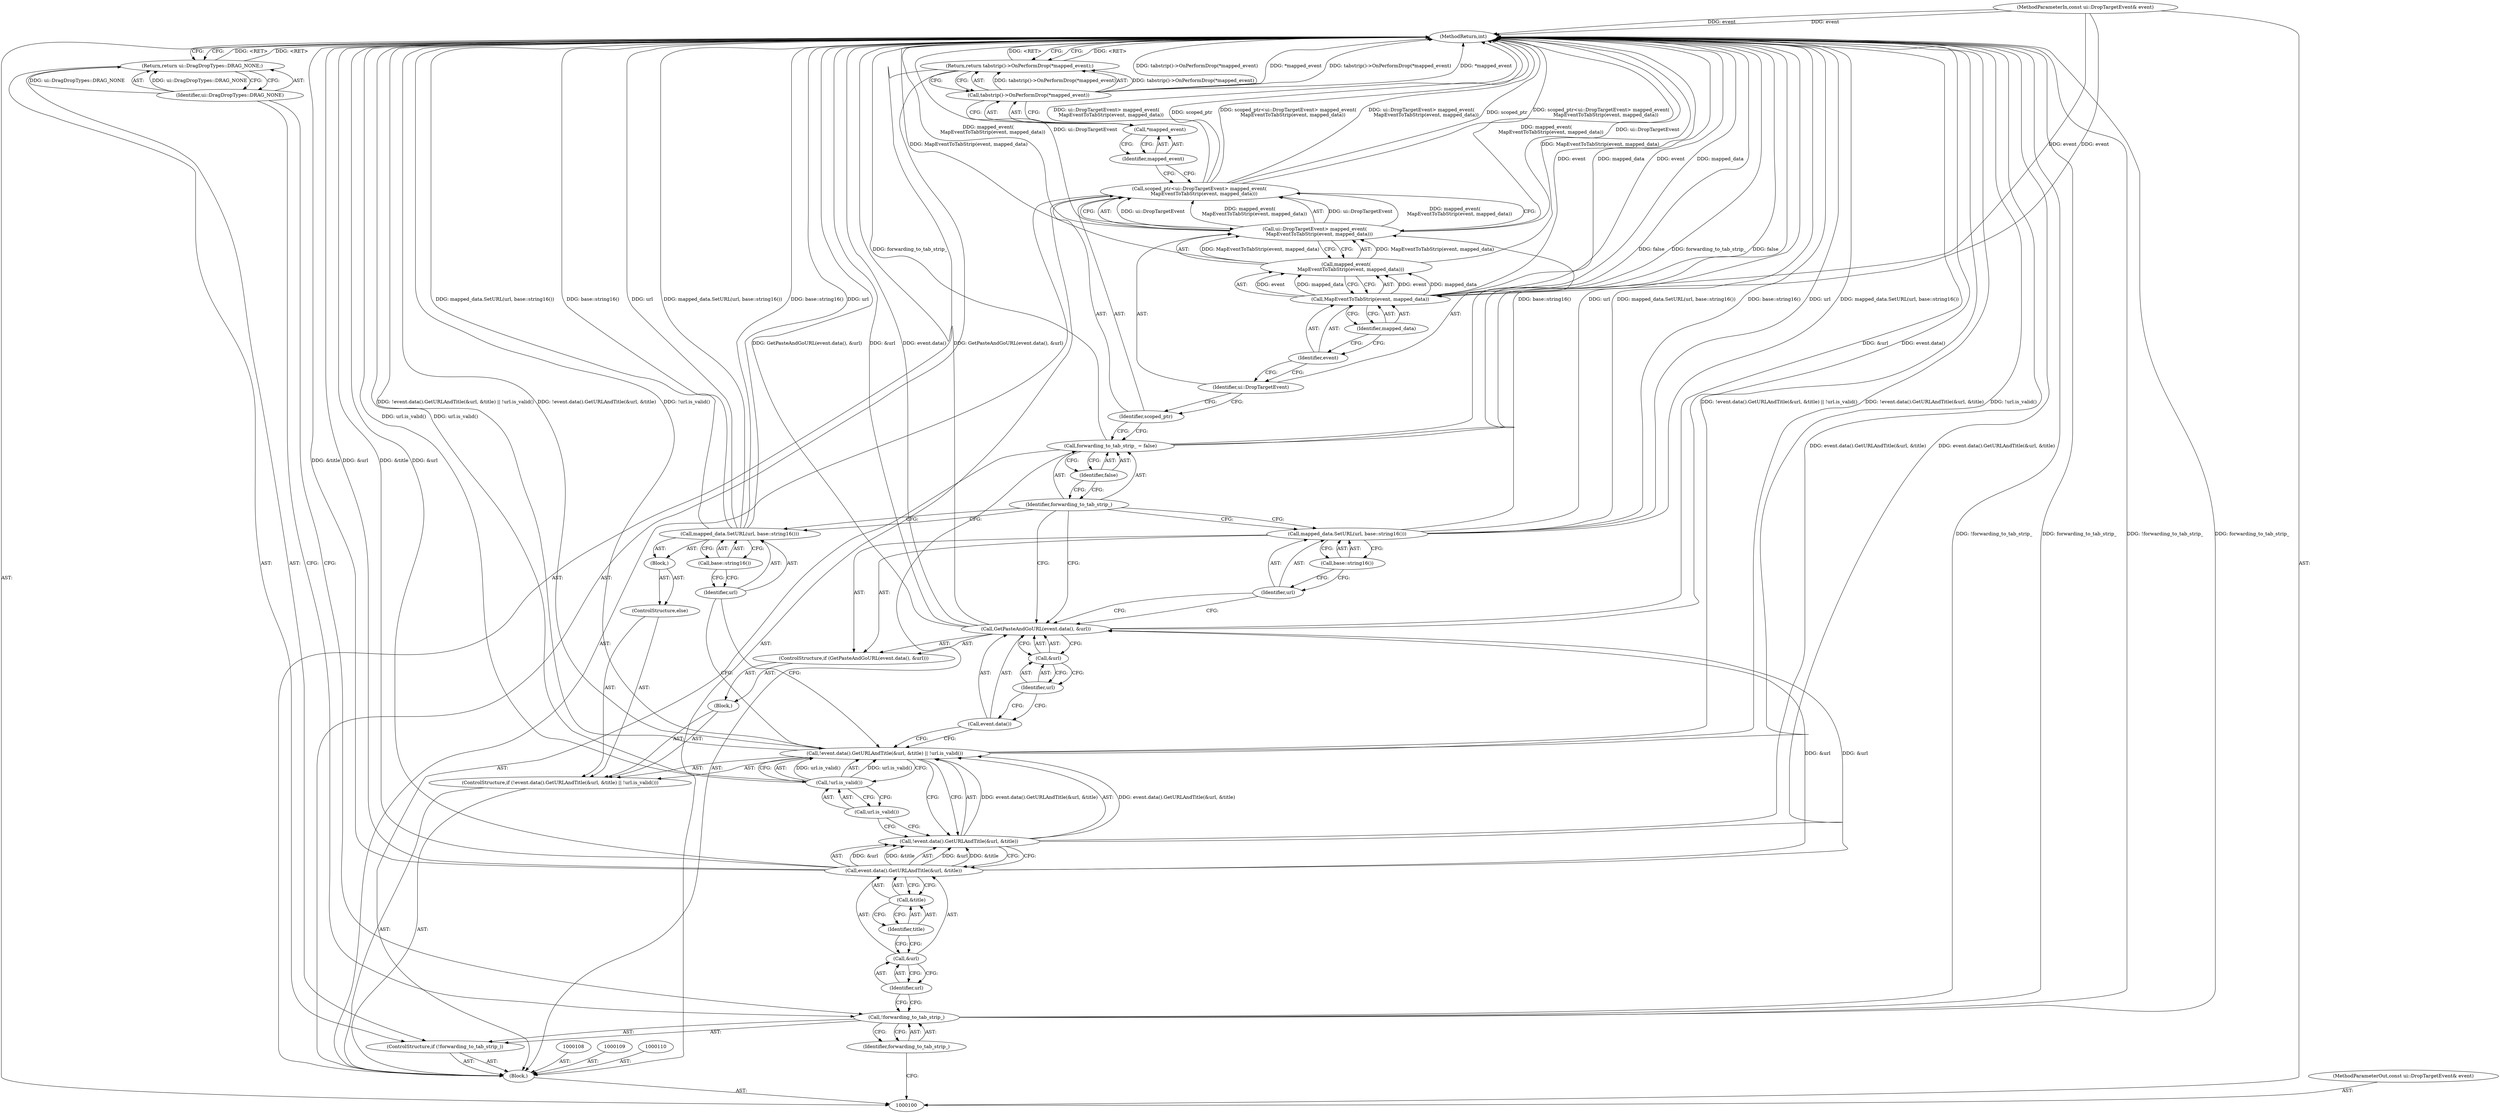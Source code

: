 digraph "1_Chrome_1161a49d663dd395bd639549c2dfe7324f847938_0" {
"1000150" [label="(MethodReturn,int)"];
"1000101" [label="(MethodParameterIn,const ui::DropTargetEvent& event)"];
"1000228" [label="(MethodParameterOut,const ui::DropTargetEvent& event)"];
"1000102" [label="(Block,)"];
"1000128" [label="(Identifier,url)"];
"1000129" [label="(Call,base::string16())"];
"1000127" [label="(Call,mapped_data.SetURL(url, base::string16()))"];
"1000130" [label="(ControlStructure,else)"];
"1000131" [label="(Block,)"];
"1000133" [label="(Identifier,url)"];
"1000134" [label="(Call,base::string16())"];
"1000132" [label="(Call,mapped_data.SetURL(url, base::string16()))"];
"1000135" [label="(Call,forwarding_to_tab_strip_ = false)"];
"1000136" [label="(Identifier,forwarding_to_tab_strip_)"];
"1000137" [label="(Identifier,false)"];
"1000140" [label="(Call,ui::DropTargetEvent> mapped_event(\n      MapEventToTabStrip(event, mapped_data)))"];
"1000141" [label="(Identifier,ui::DropTargetEvent)"];
"1000138" [label="(Call,scoped_ptr<ui::DropTargetEvent> mapped_event(\n      MapEventToTabStrip(event, mapped_data)))"];
"1000139" [label="(Identifier,scoped_ptr)"];
"1000142" [label="(Call,mapped_event(\n      MapEventToTabStrip(event, mapped_data)))"];
"1000144" [label="(Identifier,event)"];
"1000145" [label="(Identifier,mapped_data)"];
"1000143" [label="(Call,MapEventToTabStrip(event, mapped_data))"];
"1000146" [label="(Return,return tabstrip()->OnPerformDrop(*mapped_event);)"];
"1000148" [label="(Call,*mapped_event)"];
"1000149" [label="(Identifier,mapped_event)"];
"1000147" [label="(Call,tabstrip()->OnPerformDrop(*mapped_event))"];
"1000103" [label="(ControlStructure,if (!forwarding_to_tab_strip_))"];
"1000104" [label="(Call,!forwarding_to_tab_strip_)"];
"1000105" [label="(Identifier,forwarding_to_tab_strip_)"];
"1000107" [label="(Identifier,ui::DragDropTypes::DRAG_NONE)"];
"1000106" [label="(Return,return ui::DragDropTypes::DRAG_NONE;)"];
"1000111" [label="(ControlStructure,if (!event.data().GetURLAndTitle(&url, &title) || !url.is_valid()))"];
"1000115" [label="(Call,&url)"];
"1000116" [label="(Identifier,url)"];
"1000117" [label="(Call,&title)"];
"1000118" [label="(Identifier,title)"];
"1000119" [label="(Call,!url.is_valid())"];
"1000120" [label="(Call,url.is_valid())"];
"1000112" [label="(Call,!event.data().GetURLAndTitle(&url, &title) || !url.is_valid())"];
"1000113" [label="(Call,!event.data().GetURLAndTitle(&url, &title))"];
"1000121" [label="(Block,)"];
"1000114" [label="(Call,event.data().GetURLAndTitle(&url, &title))"];
"1000124" [label="(Call,event.data())"];
"1000125" [label="(Call,&url)"];
"1000126" [label="(Identifier,url)"];
"1000122" [label="(ControlStructure,if (GetPasteAndGoURL(event.data(), &url)))"];
"1000123" [label="(Call,GetPasteAndGoURL(event.data(), &url))"];
"1000150" -> "1000100"  [label="AST: "];
"1000150" -> "1000106"  [label="CFG: "];
"1000150" -> "1000146"  [label="CFG: "];
"1000146" -> "1000150"  [label="DDG: <RET>"];
"1000106" -> "1000150"  [label="DDG: <RET>"];
"1000114" -> "1000150"  [label="DDG: &title"];
"1000114" -> "1000150"  [label="DDG: &url"];
"1000140" -> "1000150"  [label="DDG: mapped_event(\n      MapEventToTabStrip(event, mapped_data))"];
"1000140" -> "1000150"  [label="DDG: ui::DropTargetEvent"];
"1000123" -> "1000150"  [label="DDG: &url"];
"1000123" -> "1000150"  [label="DDG: event.data()"];
"1000123" -> "1000150"  [label="DDG: GetPasteAndGoURL(event.data(), &url)"];
"1000104" -> "1000150"  [label="DDG: !forwarding_to_tab_strip_"];
"1000104" -> "1000150"  [label="DDG: forwarding_to_tab_strip_"];
"1000113" -> "1000150"  [label="DDG: event.data().GetURLAndTitle(&url, &title)"];
"1000138" -> "1000150"  [label="DDG: ui::DropTargetEvent> mapped_event(\n      MapEventToTabStrip(event, mapped_data))"];
"1000138" -> "1000150"  [label="DDG: scoped_ptr"];
"1000138" -> "1000150"  [label="DDG: scoped_ptr<ui::DropTargetEvent> mapped_event(\n      MapEventToTabStrip(event, mapped_data))"];
"1000147" -> "1000150"  [label="DDG: *mapped_event"];
"1000147" -> "1000150"  [label="DDG: tabstrip()->OnPerformDrop(*mapped_event)"];
"1000127" -> "1000150"  [label="DDG: mapped_data.SetURL(url, base::string16())"];
"1000127" -> "1000150"  [label="DDG: base::string16()"];
"1000127" -> "1000150"  [label="DDG: url"];
"1000112" -> "1000150"  [label="DDG: !url.is_valid()"];
"1000112" -> "1000150"  [label="DDG: !event.data().GetURLAndTitle(&url, &title) || !url.is_valid()"];
"1000112" -> "1000150"  [label="DDG: !event.data().GetURLAndTitle(&url, &title)"];
"1000135" -> "1000150"  [label="DDG: false"];
"1000135" -> "1000150"  [label="DDG: forwarding_to_tab_strip_"];
"1000132" -> "1000150"  [label="DDG: mapped_data.SetURL(url, base::string16())"];
"1000132" -> "1000150"  [label="DDG: base::string16()"];
"1000132" -> "1000150"  [label="DDG: url"];
"1000143" -> "1000150"  [label="DDG: event"];
"1000143" -> "1000150"  [label="DDG: mapped_data"];
"1000101" -> "1000150"  [label="DDG: event"];
"1000119" -> "1000150"  [label="DDG: url.is_valid()"];
"1000142" -> "1000150"  [label="DDG: MapEventToTabStrip(event, mapped_data)"];
"1000101" -> "1000100"  [label="AST: "];
"1000101" -> "1000150"  [label="DDG: event"];
"1000101" -> "1000143"  [label="DDG: event"];
"1000228" -> "1000100"  [label="AST: "];
"1000102" -> "1000100"  [label="AST: "];
"1000103" -> "1000102"  [label="AST: "];
"1000108" -> "1000102"  [label="AST: "];
"1000109" -> "1000102"  [label="AST: "];
"1000110" -> "1000102"  [label="AST: "];
"1000111" -> "1000102"  [label="AST: "];
"1000135" -> "1000102"  [label="AST: "];
"1000138" -> "1000102"  [label="AST: "];
"1000146" -> "1000102"  [label="AST: "];
"1000128" -> "1000127"  [label="AST: "];
"1000128" -> "1000123"  [label="CFG: "];
"1000129" -> "1000128"  [label="CFG: "];
"1000129" -> "1000127"  [label="AST: "];
"1000129" -> "1000128"  [label="CFG: "];
"1000127" -> "1000129"  [label="CFG: "];
"1000127" -> "1000122"  [label="AST: "];
"1000127" -> "1000129"  [label="CFG: "];
"1000128" -> "1000127"  [label="AST: "];
"1000129" -> "1000127"  [label="AST: "];
"1000136" -> "1000127"  [label="CFG: "];
"1000127" -> "1000150"  [label="DDG: mapped_data.SetURL(url, base::string16())"];
"1000127" -> "1000150"  [label="DDG: base::string16()"];
"1000127" -> "1000150"  [label="DDG: url"];
"1000130" -> "1000111"  [label="AST: "];
"1000131" -> "1000130"  [label="AST: "];
"1000131" -> "1000130"  [label="AST: "];
"1000132" -> "1000131"  [label="AST: "];
"1000133" -> "1000132"  [label="AST: "];
"1000133" -> "1000112"  [label="CFG: "];
"1000134" -> "1000133"  [label="CFG: "];
"1000134" -> "1000132"  [label="AST: "];
"1000134" -> "1000133"  [label="CFG: "];
"1000132" -> "1000134"  [label="CFG: "];
"1000132" -> "1000131"  [label="AST: "];
"1000132" -> "1000134"  [label="CFG: "];
"1000133" -> "1000132"  [label="AST: "];
"1000134" -> "1000132"  [label="AST: "];
"1000136" -> "1000132"  [label="CFG: "];
"1000132" -> "1000150"  [label="DDG: mapped_data.SetURL(url, base::string16())"];
"1000132" -> "1000150"  [label="DDG: base::string16()"];
"1000132" -> "1000150"  [label="DDG: url"];
"1000135" -> "1000102"  [label="AST: "];
"1000135" -> "1000137"  [label="CFG: "];
"1000136" -> "1000135"  [label="AST: "];
"1000137" -> "1000135"  [label="AST: "];
"1000139" -> "1000135"  [label="CFG: "];
"1000135" -> "1000150"  [label="DDG: false"];
"1000135" -> "1000150"  [label="DDG: forwarding_to_tab_strip_"];
"1000136" -> "1000135"  [label="AST: "];
"1000136" -> "1000127"  [label="CFG: "];
"1000136" -> "1000123"  [label="CFG: "];
"1000136" -> "1000132"  [label="CFG: "];
"1000137" -> "1000136"  [label="CFG: "];
"1000137" -> "1000135"  [label="AST: "];
"1000137" -> "1000136"  [label="CFG: "];
"1000135" -> "1000137"  [label="CFG: "];
"1000140" -> "1000138"  [label="AST: "];
"1000140" -> "1000142"  [label="CFG: "];
"1000141" -> "1000140"  [label="AST: "];
"1000142" -> "1000140"  [label="AST: "];
"1000138" -> "1000140"  [label="CFG: "];
"1000140" -> "1000150"  [label="DDG: mapped_event(\n      MapEventToTabStrip(event, mapped_data))"];
"1000140" -> "1000150"  [label="DDG: ui::DropTargetEvent"];
"1000140" -> "1000138"  [label="DDG: ui::DropTargetEvent"];
"1000140" -> "1000138"  [label="DDG: mapped_event(\n      MapEventToTabStrip(event, mapped_data))"];
"1000142" -> "1000140"  [label="DDG: MapEventToTabStrip(event, mapped_data)"];
"1000141" -> "1000140"  [label="AST: "];
"1000141" -> "1000139"  [label="CFG: "];
"1000144" -> "1000141"  [label="CFG: "];
"1000138" -> "1000102"  [label="AST: "];
"1000138" -> "1000140"  [label="CFG: "];
"1000139" -> "1000138"  [label="AST: "];
"1000140" -> "1000138"  [label="AST: "];
"1000149" -> "1000138"  [label="CFG: "];
"1000138" -> "1000150"  [label="DDG: ui::DropTargetEvent> mapped_event(\n      MapEventToTabStrip(event, mapped_data))"];
"1000138" -> "1000150"  [label="DDG: scoped_ptr"];
"1000138" -> "1000150"  [label="DDG: scoped_ptr<ui::DropTargetEvent> mapped_event(\n      MapEventToTabStrip(event, mapped_data))"];
"1000140" -> "1000138"  [label="DDG: ui::DropTargetEvent"];
"1000140" -> "1000138"  [label="DDG: mapped_event(\n      MapEventToTabStrip(event, mapped_data))"];
"1000139" -> "1000138"  [label="AST: "];
"1000139" -> "1000135"  [label="CFG: "];
"1000141" -> "1000139"  [label="CFG: "];
"1000142" -> "1000140"  [label="AST: "];
"1000142" -> "1000143"  [label="CFG: "];
"1000143" -> "1000142"  [label="AST: "];
"1000140" -> "1000142"  [label="CFG: "];
"1000142" -> "1000150"  [label="DDG: MapEventToTabStrip(event, mapped_data)"];
"1000142" -> "1000140"  [label="DDG: MapEventToTabStrip(event, mapped_data)"];
"1000143" -> "1000142"  [label="DDG: event"];
"1000143" -> "1000142"  [label="DDG: mapped_data"];
"1000144" -> "1000143"  [label="AST: "];
"1000144" -> "1000141"  [label="CFG: "];
"1000145" -> "1000144"  [label="CFG: "];
"1000145" -> "1000143"  [label="AST: "];
"1000145" -> "1000144"  [label="CFG: "];
"1000143" -> "1000145"  [label="CFG: "];
"1000143" -> "1000142"  [label="AST: "];
"1000143" -> "1000145"  [label="CFG: "];
"1000144" -> "1000143"  [label="AST: "];
"1000145" -> "1000143"  [label="AST: "];
"1000142" -> "1000143"  [label="CFG: "];
"1000143" -> "1000150"  [label="DDG: event"];
"1000143" -> "1000150"  [label="DDG: mapped_data"];
"1000143" -> "1000142"  [label="DDG: event"];
"1000143" -> "1000142"  [label="DDG: mapped_data"];
"1000101" -> "1000143"  [label="DDG: event"];
"1000146" -> "1000102"  [label="AST: "];
"1000146" -> "1000147"  [label="CFG: "];
"1000147" -> "1000146"  [label="AST: "];
"1000150" -> "1000146"  [label="CFG: "];
"1000146" -> "1000150"  [label="DDG: <RET>"];
"1000147" -> "1000146"  [label="DDG: tabstrip()->OnPerformDrop(*mapped_event)"];
"1000148" -> "1000147"  [label="AST: "];
"1000148" -> "1000149"  [label="CFG: "];
"1000149" -> "1000148"  [label="AST: "];
"1000147" -> "1000148"  [label="CFG: "];
"1000149" -> "1000148"  [label="AST: "];
"1000149" -> "1000138"  [label="CFG: "];
"1000148" -> "1000149"  [label="CFG: "];
"1000147" -> "1000146"  [label="AST: "];
"1000147" -> "1000148"  [label="CFG: "];
"1000148" -> "1000147"  [label="AST: "];
"1000146" -> "1000147"  [label="CFG: "];
"1000147" -> "1000150"  [label="DDG: *mapped_event"];
"1000147" -> "1000150"  [label="DDG: tabstrip()->OnPerformDrop(*mapped_event)"];
"1000147" -> "1000146"  [label="DDG: tabstrip()->OnPerformDrop(*mapped_event)"];
"1000103" -> "1000102"  [label="AST: "];
"1000104" -> "1000103"  [label="AST: "];
"1000106" -> "1000103"  [label="AST: "];
"1000104" -> "1000103"  [label="AST: "];
"1000104" -> "1000105"  [label="CFG: "];
"1000105" -> "1000104"  [label="AST: "];
"1000107" -> "1000104"  [label="CFG: "];
"1000116" -> "1000104"  [label="CFG: "];
"1000104" -> "1000150"  [label="DDG: !forwarding_to_tab_strip_"];
"1000104" -> "1000150"  [label="DDG: forwarding_to_tab_strip_"];
"1000105" -> "1000104"  [label="AST: "];
"1000105" -> "1000100"  [label="CFG: "];
"1000104" -> "1000105"  [label="CFG: "];
"1000107" -> "1000106"  [label="AST: "];
"1000107" -> "1000104"  [label="CFG: "];
"1000106" -> "1000107"  [label="CFG: "];
"1000107" -> "1000106"  [label="DDG: ui::DragDropTypes::DRAG_NONE"];
"1000106" -> "1000103"  [label="AST: "];
"1000106" -> "1000107"  [label="CFG: "];
"1000107" -> "1000106"  [label="AST: "];
"1000150" -> "1000106"  [label="CFG: "];
"1000106" -> "1000150"  [label="DDG: <RET>"];
"1000107" -> "1000106"  [label="DDG: ui::DragDropTypes::DRAG_NONE"];
"1000111" -> "1000102"  [label="AST: "];
"1000112" -> "1000111"  [label="AST: "];
"1000121" -> "1000111"  [label="AST: "];
"1000130" -> "1000111"  [label="AST: "];
"1000115" -> "1000114"  [label="AST: "];
"1000115" -> "1000116"  [label="CFG: "];
"1000116" -> "1000115"  [label="AST: "];
"1000118" -> "1000115"  [label="CFG: "];
"1000116" -> "1000115"  [label="AST: "];
"1000116" -> "1000104"  [label="CFG: "];
"1000115" -> "1000116"  [label="CFG: "];
"1000117" -> "1000114"  [label="AST: "];
"1000117" -> "1000118"  [label="CFG: "];
"1000118" -> "1000117"  [label="AST: "];
"1000114" -> "1000117"  [label="CFG: "];
"1000118" -> "1000117"  [label="AST: "];
"1000118" -> "1000115"  [label="CFG: "];
"1000117" -> "1000118"  [label="CFG: "];
"1000119" -> "1000112"  [label="AST: "];
"1000119" -> "1000120"  [label="CFG: "];
"1000120" -> "1000119"  [label="AST: "];
"1000112" -> "1000119"  [label="CFG: "];
"1000119" -> "1000150"  [label="DDG: url.is_valid()"];
"1000119" -> "1000112"  [label="DDG: url.is_valid()"];
"1000120" -> "1000119"  [label="AST: "];
"1000120" -> "1000113"  [label="CFG: "];
"1000119" -> "1000120"  [label="CFG: "];
"1000112" -> "1000111"  [label="AST: "];
"1000112" -> "1000113"  [label="CFG: "];
"1000112" -> "1000119"  [label="CFG: "];
"1000113" -> "1000112"  [label="AST: "];
"1000119" -> "1000112"  [label="AST: "];
"1000124" -> "1000112"  [label="CFG: "];
"1000133" -> "1000112"  [label="CFG: "];
"1000112" -> "1000150"  [label="DDG: !url.is_valid()"];
"1000112" -> "1000150"  [label="DDG: !event.data().GetURLAndTitle(&url, &title) || !url.is_valid()"];
"1000112" -> "1000150"  [label="DDG: !event.data().GetURLAndTitle(&url, &title)"];
"1000113" -> "1000112"  [label="DDG: event.data().GetURLAndTitle(&url, &title)"];
"1000119" -> "1000112"  [label="DDG: url.is_valid()"];
"1000113" -> "1000112"  [label="AST: "];
"1000113" -> "1000114"  [label="CFG: "];
"1000114" -> "1000113"  [label="AST: "];
"1000120" -> "1000113"  [label="CFG: "];
"1000112" -> "1000113"  [label="CFG: "];
"1000113" -> "1000150"  [label="DDG: event.data().GetURLAndTitle(&url, &title)"];
"1000113" -> "1000112"  [label="DDG: event.data().GetURLAndTitle(&url, &title)"];
"1000114" -> "1000113"  [label="DDG: &url"];
"1000114" -> "1000113"  [label="DDG: &title"];
"1000121" -> "1000111"  [label="AST: "];
"1000122" -> "1000121"  [label="AST: "];
"1000114" -> "1000113"  [label="AST: "];
"1000114" -> "1000117"  [label="CFG: "];
"1000115" -> "1000114"  [label="AST: "];
"1000117" -> "1000114"  [label="AST: "];
"1000113" -> "1000114"  [label="CFG: "];
"1000114" -> "1000150"  [label="DDG: &title"];
"1000114" -> "1000150"  [label="DDG: &url"];
"1000114" -> "1000113"  [label="DDG: &url"];
"1000114" -> "1000113"  [label="DDG: &title"];
"1000114" -> "1000123"  [label="DDG: &url"];
"1000124" -> "1000123"  [label="AST: "];
"1000124" -> "1000112"  [label="CFG: "];
"1000126" -> "1000124"  [label="CFG: "];
"1000125" -> "1000123"  [label="AST: "];
"1000125" -> "1000126"  [label="CFG: "];
"1000126" -> "1000125"  [label="AST: "];
"1000123" -> "1000125"  [label="CFG: "];
"1000126" -> "1000125"  [label="AST: "];
"1000126" -> "1000124"  [label="CFG: "];
"1000125" -> "1000126"  [label="CFG: "];
"1000122" -> "1000121"  [label="AST: "];
"1000123" -> "1000122"  [label="AST: "];
"1000127" -> "1000122"  [label="AST: "];
"1000123" -> "1000122"  [label="AST: "];
"1000123" -> "1000125"  [label="CFG: "];
"1000124" -> "1000123"  [label="AST: "];
"1000125" -> "1000123"  [label="AST: "];
"1000128" -> "1000123"  [label="CFG: "];
"1000136" -> "1000123"  [label="CFG: "];
"1000123" -> "1000150"  [label="DDG: &url"];
"1000123" -> "1000150"  [label="DDG: event.data()"];
"1000123" -> "1000150"  [label="DDG: GetPasteAndGoURL(event.data(), &url)"];
"1000114" -> "1000123"  [label="DDG: &url"];
}
